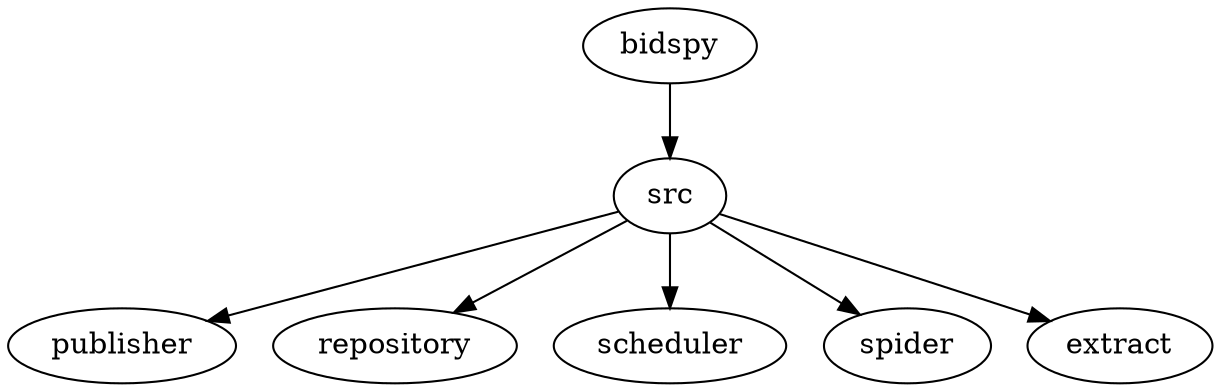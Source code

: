 digraph graphname{

    bidspy [label="bidspy"]      // node T
    src [label="src"]  // node P
    publisher [label="publisher"]
    repository  [label="repository"]
    scheduler [label="scheduler"]
    spider [label="spider"]
    extract [label="extract"]

    bidspy->src
    src->publisher
    src->repository
    src->scheduler
    src->extract
    src->spider

}
